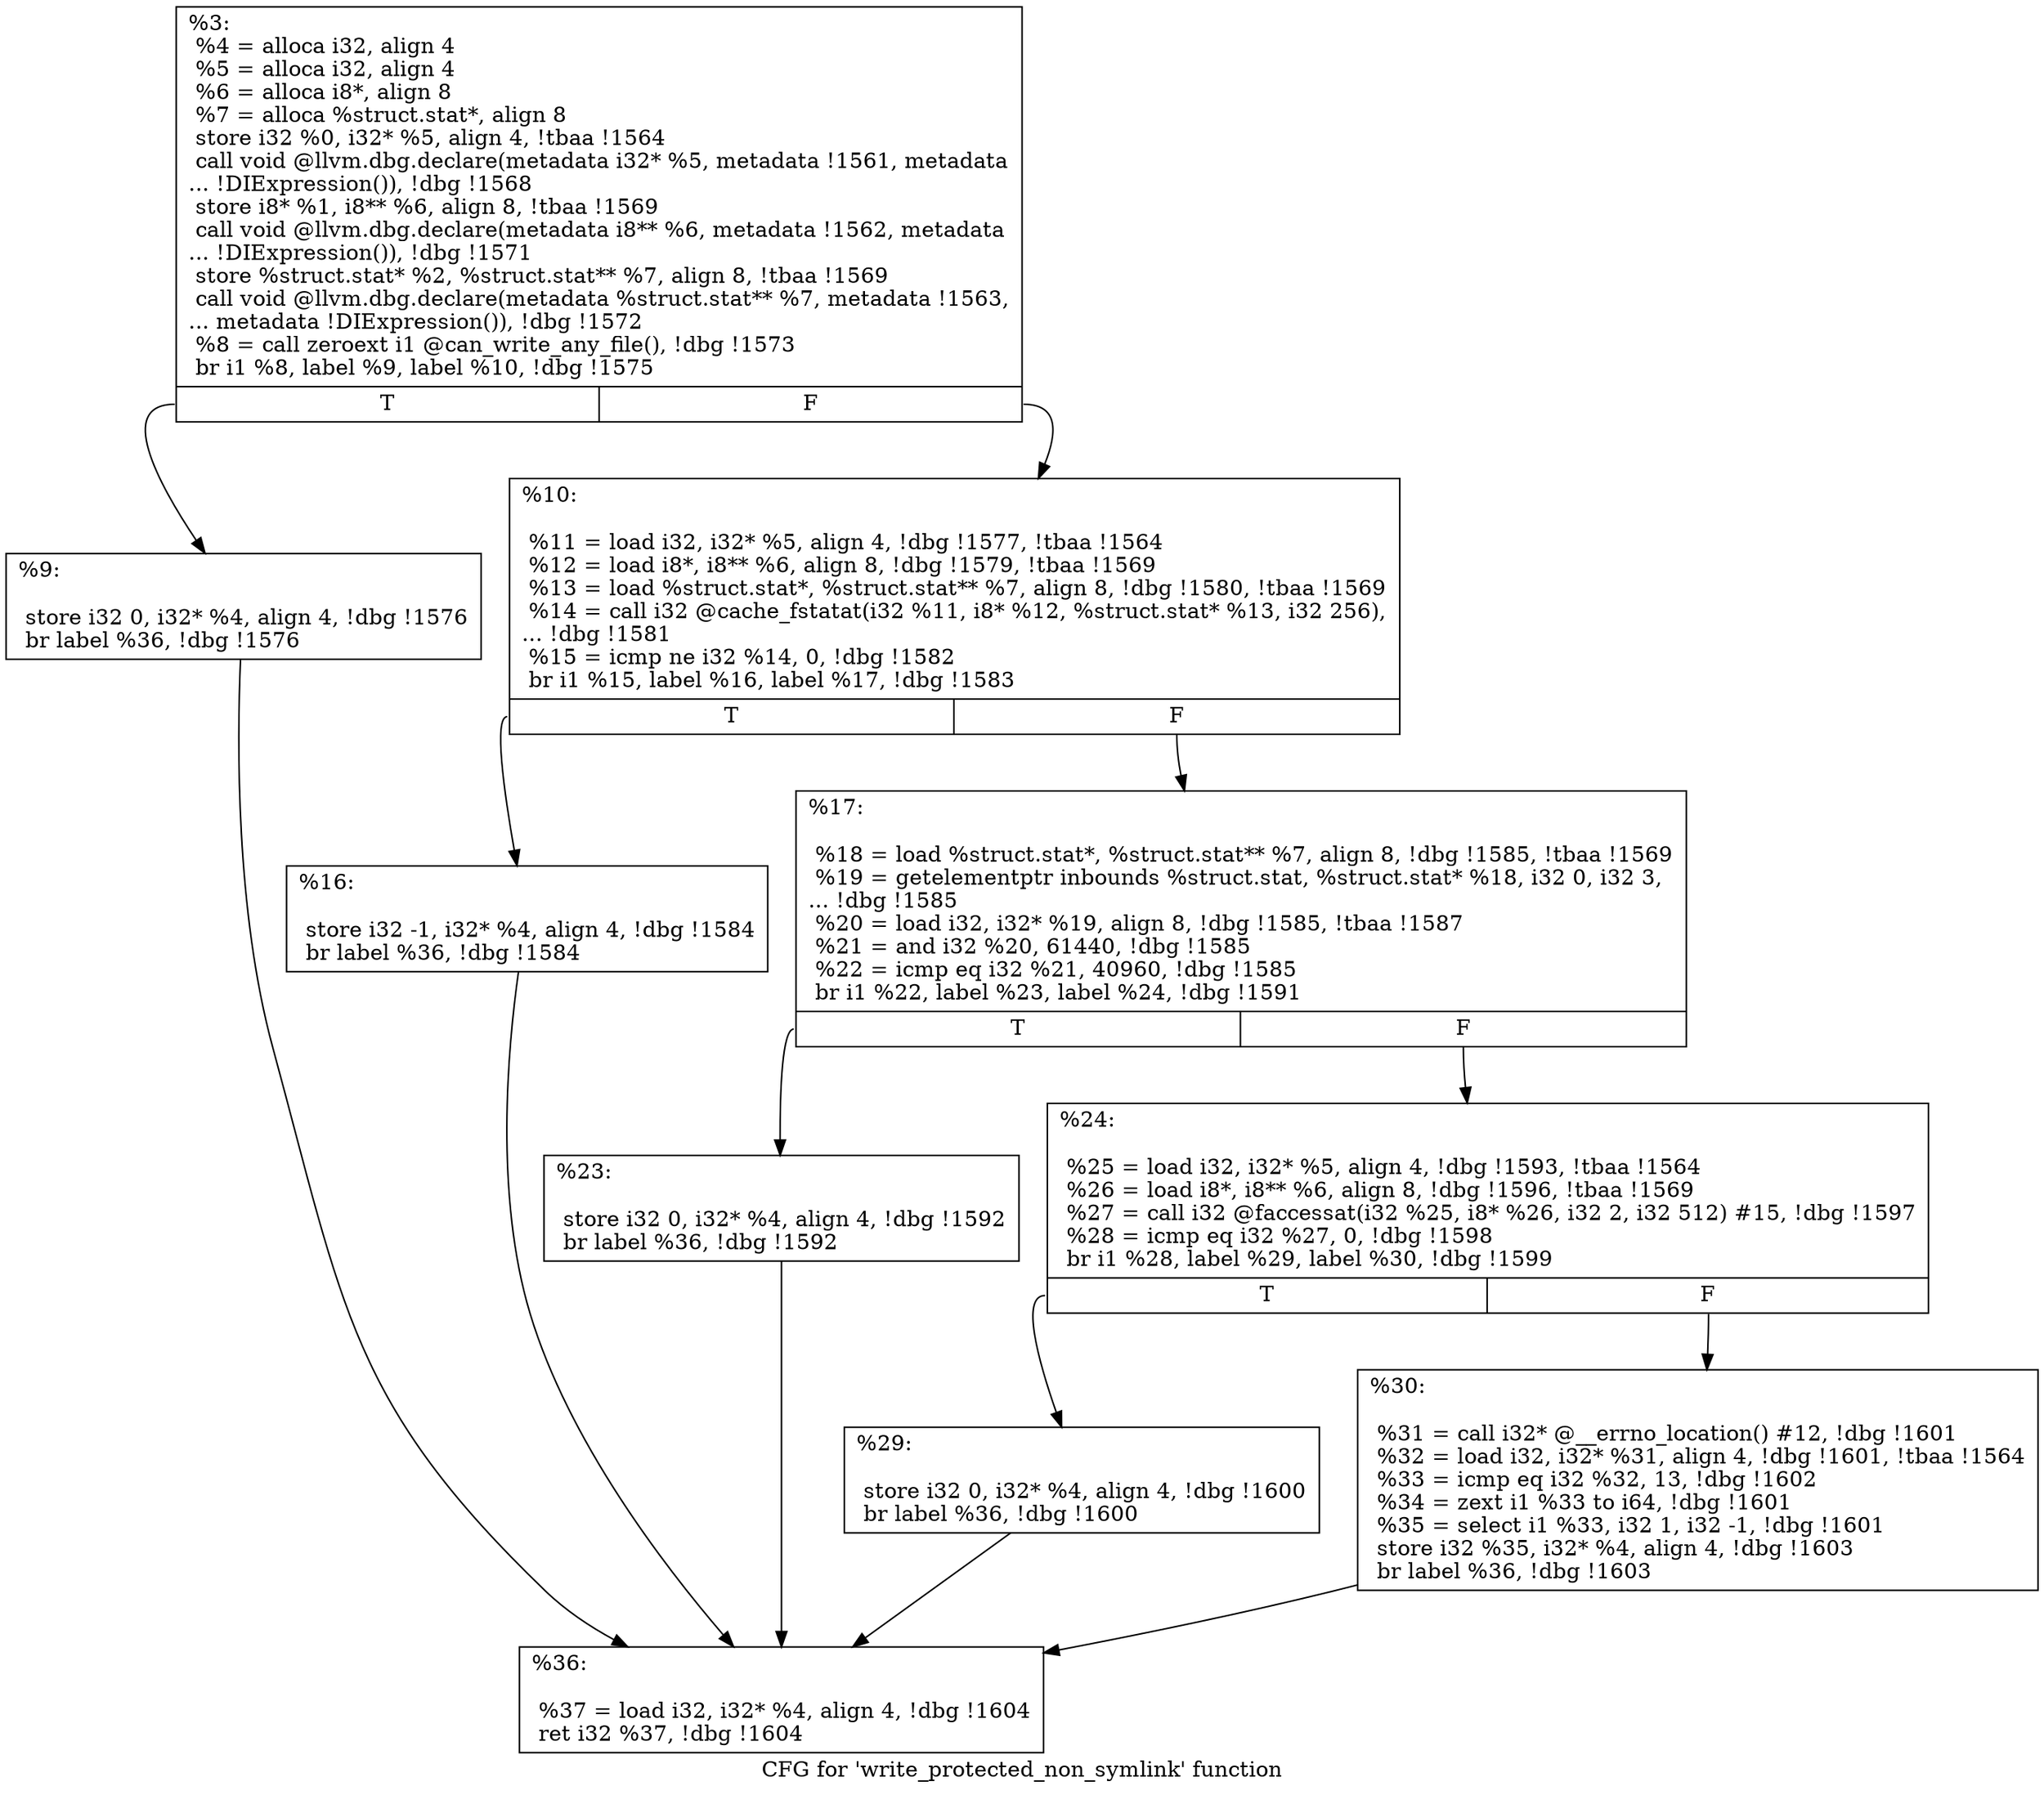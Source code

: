 digraph "CFG for 'write_protected_non_symlink' function" {
	label="CFG for 'write_protected_non_symlink' function";

	Node0x274dd40 [shape=record,label="{%3:\l  %4 = alloca i32, align 4\l  %5 = alloca i32, align 4\l  %6 = alloca i8*, align 8\l  %7 = alloca %struct.stat*, align 8\l  store i32 %0, i32* %5, align 4, !tbaa !1564\l  call void @llvm.dbg.declare(metadata i32* %5, metadata !1561, metadata\l... !DIExpression()), !dbg !1568\l  store i8* %1, i8** %6, align 8, !tbaa !1569\l  call void @llvm.dbg.declare(metadata i8** %6, metadata !1562, metadata\l... !DIExpression()), !dbg !1571\l  store %struct.stat* %2, %struct.stat** %7, align 8, !tbaa !1569\l  call void @llvm.dbg.declare(metadata %struct.stat** %7, metadata !1563,\l... metadata !DIExpression()), !dbg !1572\l  %8 = call zeroext i1 @can_write_any_file(), !dbg !1573\l  br i1 %8, label %9, label %10, !dbg !1575\l|{<s0>T|<s1>F}}"];
	Node0x274dd40:s0 -> Node0x274e5e0;
	Node0x274dd40:s1 -> Node0x274e630;
	Node0x274e5e0 [shape=record,label="{%9:\l\l  store i32 0, i32* %4, align 4, !dbg !1576\l  br label %36, !dbg !1576\l}"];
	Node0x274e5e0 -> Node0x274e860;
	Node0x274e630 [shape=record,label="{%10:\l\l  %11 = load i32, i32* %5, align 4, !dbg !1577, !tbaa !1564\l  %12 = load i8*, i8** %6, align 8, !dbg !1579, !tbaa !1569\l  %13 = load %struct.stat*, %struct.stat** %7, align 8, !dbg !1580, !tbaa !1569\l  %14 = call i32 @cache_fstatat(i32 %11, i8* %12, %struct.stat* %13, i32 256),\l... !dbg !1581\l  %15 = icmp ne i32 %14, 0, !dbg !1582\l  br i1 %15, label %16, label %17, !dbg !1583\l|{<s0>T|<s1>F}}"];
	Node0x274e630:s0 -> Node0x274e680;
	Node0x274e630:s1 -> Node0x274e6d0;
	Node0x274e680 [shape=record,label="{%16:\l\l  store i32 -1, i32* %4, align 4, !dbg !1584\l  br label %36, !dbg !1584\l}"];
	Node0x274e680 -> Node0x274e860;
	Node0x274e6d0 [shape=record,label="{%17:\l\l  %18 = load %struct.stat*, %struct.stat** %7, align 8, !dbg !1585, !tbaa !1569\l  %19 = getelementptr inbounds %struct.stat, %struct.stat* %18, i32 0, i32 3,\l... !dbg !1585\l  %20 = load i32, i32* %19, align 8, !dbg !1585, !tbaa !1587\l  %21 = and i32 %20, 61440, !dbg !1585\l  %22 = icmp eq i32 %21, 40960, !dbg !1585\l  br i1 %22, label %23, label %24, !dbg !1591\l|{<s0>T|<s1>F}}"];
	Node0x274e6d0:s0 -> Node0x274e720;
	Node0x274e6d0:s1 -> Node0x274e770;
	Node0x274e720 [shape=record,label="{%23:\l\l  store i32 0, i32* %4, align 4, !dbg !1592\l  br label %36, !dbg !1592\l}"];
	Node0x274e720 -> Node0x274e860;
	Node0x274e770 [shape=record,label="{%24:\l\l  %25 = load i32, i32* %5, align 4, !dbg !1593, !tbaa !1564\l  %26 = load i8*, i8** %6, align 8, !dbg !1596, !tbaa !1569\l  %27 = call i32 @faccessat(i32 %25, i8* %26, i32 2, i32 512) #15, !dbg !1597\l  %28 = icmp eq i32 %27, 0, !dbg !1598\l  br i1 %28, label %29, label %30, !dbg !1599\l|{<s0>T|<s1>F}}"];
	Node0x274e770:s0 -> Node0x274e7c0;
	Node0x274e770:s1 -> Node0x274e810;
	Node0x274e7c0 [shape=record,label="{%29:\l\l  store i32 0, i32* %4, align 4, !dbg !1600\l  br label %36, !dbg !1600\l}"];
	Node0x274e7c0 -> Node0x274e860;
	Node0x274e810 [shape=record,label="{%30:\l\l  %31 = call i32* @__errno_location() #12, !dbg !1601\l  %32 = load i32, i32* %31, align 4, !dbg !1601, !tbaa !1564\l  %33 = icmp eq i32 %32, 13, !dbg !1602\l  %34 = zext i1 %33 to i64, !dbg !1601\l  %35 = select i1 %33, i32 1, i32 -1, !dbg !1601\l  store i32 %35, i32* %4, align 4, !dbg !1603\l  br label %36, !dbg !1603\l}"];
	Node0x274e810 -> Node0x274e860;
	Node0x274e860 [shape=record,label="{%36:\l\l  %37 = load i32, i32* %4, align 4, !dbg !1604\l  ret i32 %37, !dbg !1604\l}"];
}
